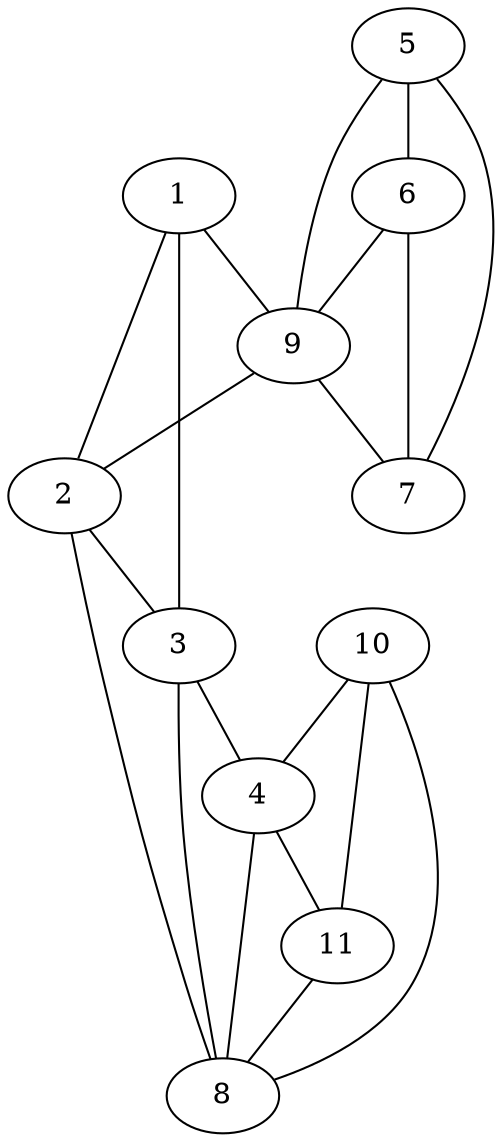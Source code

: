 graph pdb1f8a {
	1	 [aaLength=18,
		sequence=TKEEALELINGYIQKIKS,
		type=0];
	2	 [aaLength=10,
		sequence=DFESLASQFS,
		type=0];
	1 -- 2	 [distance0="22.18117",
		frequency=1,
		type0=1];
	3	 [aaLength=7,
		sequence=CSSAKAR,
		type=0];
	1 -- 3	 [distance0="33.10399",
		frequency=1,
		type0=3];
	9	 [aaLength=8,
		sequence=VRCSHLLV,
		type=1];
	1 -- 9	 [distance0="30.26689",
		frequency=1,
		type0=2];
	2 -- 3	 [distance0="13.46388",
		distance1="1.0",
		frequency=2,
		type0=1,
		type1=4];
	8	 [aaLength=5,
		sequence=DLGAF,
		type=1];
	2 -- 8	 [distance0="22.91763",
		frequency=1,
		type0=3];
	4	 [aaLength=11,
		sequence=QKPFEDASFAL,
		type=0];
	3 -- 4	 [distance0="20.66901",
		frequency=1,
		type0=3];
	3 -- 8	 [distance0="10.669",
		distance1="1.0",
		frequency=2,
		type0=1,
		type1=4];
	11	 [aaLength=3,
		sequence=VFT,
		type=1];
	4 -- 11	 [distance0="20.37678",
		distance1="8.0",
		frequency=2,
		type0=2,
		type1=4];
	4 -- 8	 [distance0="12.41826",
		frequency=1,
		type0=1];
	5	 [aaLength=5,
		sequence=WEKRM,
		type=1];
	7	 [aaLength=2,
		sequence=SQ,
		type=1];
	5 -- 7	 [distance0="21.0",
		frequency=1,
		type0=2];
	6	 [aaLength=5,
		sequence=VYYFN,
		type=1];
	5 -- 6	 [distance0="11.0",
		distance1="6.0",
		frequency=2,
		type0=1,
		type1=4];
	5 -- 9	 [distance0="44.0",
		frequency=1,
		type0=3];
	6 -- 7	 [distance0="10.0",
		distance1="5.0",
		frequency=2,
		type0=1,
		type1=4];
	6 -- 9	 [distance0="33.0",
		frequency=1,
		type0=3];
	9 -- 2	 [distance0="39.0",
		frequency=1,
		type0=4];
	9 -- 7	 [distance0="23.0",
		frequency=1,
		type0=1];
	10	 [aaLength=9,
		sequence=GIHIILRTE,
		type=1];
	10 -- 4	 [distance0="25.10405",
		frequency=1,
		type0=2];
	10 -- 11	 [distance0="5.0",
		frequency=1,
		type0=1];
	10 -- 8	 [distance0="34.0",
		frequency=1,
		type0=3];
	11 -- 8	 [distance0="29.0",
		frequency=1,
		type0=3];
}
